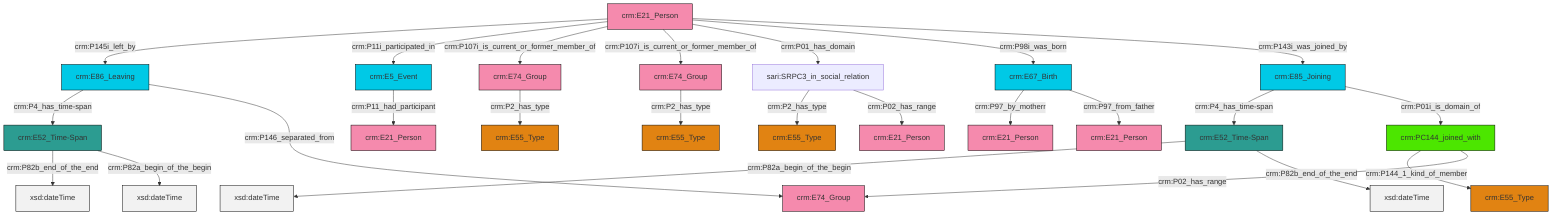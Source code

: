 graph TD
classDef Literal fill:#f2f2f2,stroke:#000000;
classDef CRM_Entity fill:#FFFFFF,stroke:#000000;
classDef Temporal_Entity fill:#00C9E6, stroke:#000000;
classDef Type fill:#E18312, stroke:#000000;
classDef Time-Span fill:#2C9C91, stroke:#000000;
classDef Appellation fill:#FFEB7F, stroke:#000000;
classDef Place fill:#008836, stroke:#000000;
classDef Persistent_Item fill:#B266B2, stroke:#000000;
classDef Conceptual_Object fill:#FFD700, stroke:#000000;
classDef Physical_Thing fill:#D2B48C, stroke:#000000;
classDef Actor fill:#f58aad, stroke:#000000;
classDef PC_Classes fill:#4ce600, stroke:#000000;
classDef Multi fill:#cccccc,stroke:#000000;

0["crm:E86_Leaving"]:::Temporal_Entity -->|crm:P4_has_time-span| 1["crm:E52_Time-Span"]:::Time-Span
4["crm:E67_Birth"]:::Temporal_Entity -->|crm:P97_by_motherr| 5["crm:E21_Person"]:::Actor
6["crm:E74_Group"]:::Actor -->|crm:P2_has_type| 2["crm:E55_Type"]:::Type
7["sari:SRPC3_in_social_relation"]:::Default -->|crm:P2_has_type| 8["crm:E55_Type"]:::Type
11["crm:E21_Person"]:::Actor -->|crm:P145i_left_by| 0["crm:E86_Leaving"]:::Temporal_Entity
12["crm:E85_Joining"]:::Temporal_Entity -->|crm:P4_has_time-span| 13["crm:E52_Time-Span"]:::Time-Span
19["crm:PC144_joined_with"]:::PC_Classes -->|crm:P144_1_kind_of_member| 15["crm:E55_Type"]:::Type
17["crm:E74_Group"]:::Actor -->|crm:P2_has_type| 9["crm:E55_Type"]:::Type
11["crm:E21_Person"]:::Actor -->|crm:P11i_participated_in| 24["crm:E5_Event"]:::Temporal_Entity
7["sari:SRPC3_in_social_relation"]:::Default -->|crm:P02_has_range| 25["crm:E21_Person"]:::Actor
24["crm:E5_Event"]:::Temporal_Entity -->|crm:P11_had_participant| 28["crm:E21_Person"]:::Actor
0["crm:E86_Leaving"]:::Temporal_Entity -->|crm:P146_separated_from| 30["crm:E74_Group"]:::Actor
4["crm:E67_Birth"]:::Temporal_Entity -->|crm:P97_from_father| 21["crm:E21_Person"]:::Actor
12["crm:E85_Joining"]:::Temporal_Entity -->|crm:P01i_is_domain_of| 19["crm:PC144_joined_with"]:::PC_Classes
1["crm:E52_Time-Span"]:::Time-Span -->|crm:P82b_end_of_the_end| 32[xsd:dateTime]:::Literal
11["crm:E21_Person"]:::Actor -->|crm:P107i_is_current_or_former_member_of| 6["crm:E74_Group"]:::Actor
13["crm:E52_Time-Span"]:::Time-Span -->|crm:P82a_begin_of_the_begin| 40[xsd:dateTime]:::Literal
11["crm:E21_Person"]:::Actor -->|crm:P107i_is_current_or_former_member_of| 17["crm:E74_Group"]:::Actor
11["crm:E21_Person"]:::Actor -->|crm:P01_has_domain| 7["sari:SRPC3_in_social_relation"]:::Default
19["crm:PC144_joined_with"]:::PC_Classes -->|crm:P02_has_range| 30["crm:E74_Group"]:::Actor
11["crm:E21_Person"]:::Actor -->|crm:P98i_was_born| 4["crm:E67_Birth"]:::Temporal_Entity
13["crm:E52_Time-Span"]:::Time-Span -->|crm:P82b_end_of_the_end| 43[xsd:dateTime]:::Literal
1["crm:E52_Time-Span"]:::Time-Span -->|crm:P82a_begin_of_the_begin| 44[xsd:dateTime]:::Literal
11["crm:E21_Person"]:::Actor -->|crm:P143i_was_joined_by| 12["crm:E85_Joining"]:::Temporal_Entity